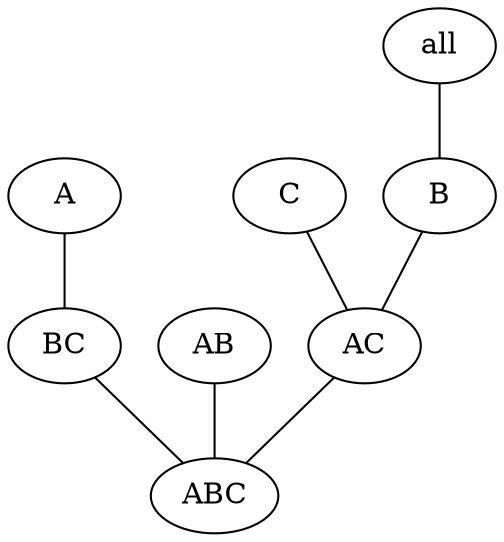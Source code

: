 graph G {
	lable = "图：（二，(4)）";

//	node [shape = plantext ];

	A -- BC -- ABC;
	AB -- ABC;
	C -- AC;
	all -- B -- AC -- ABC;
}
